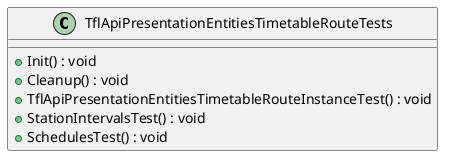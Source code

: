 @startuml
class TflApiPresentationEntitiesTimetableRouteTests {
    + Init() : void
    + Cleanup() : void
    + TflApiPresentationEntitiesTimetableRouteInstanceTest() : void
    + StationIntervalsTest() : void
    + SchedulesTest() : void
}
@enduml
